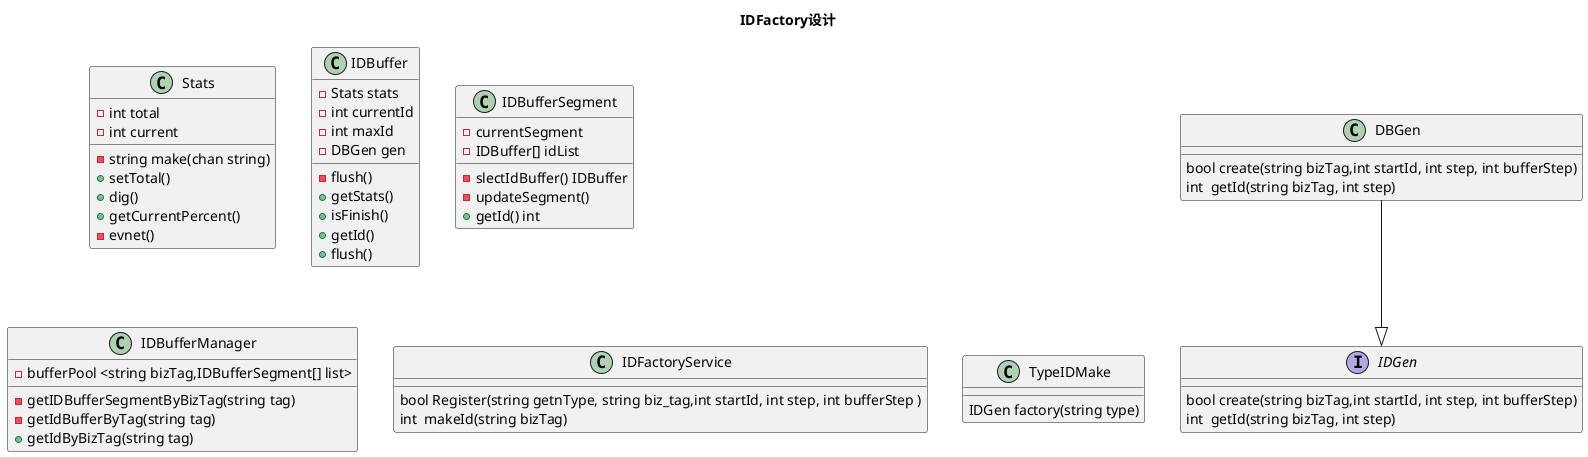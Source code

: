 @startuml
title IDFactory设计
class Stats {
  - int total
  - int current
  - string make(chan string)
  +setTotal()
  +dig()
  +getCurrentPercent()
  -evnet()
}
class IDBuffer {
  - Stats stats 
  - int currentId
  - int maxId
  - flush()
  + getStats()
  + isFinish()
  + getId()
  + flush()
  - DBGen gen
}
class IDBufferSegment{
    - currentSegment
    - IDBuffer[] idList 
    - slectIdBuffer() IDBuffer
    - updateSegment()
    + getId() int
}
class IDBufferManager {
    - bufferPool <string bizTag,IDBufferSegment[] list> 
    - getIDBufferSegmentByBizTag(string tag)
    - getIdBufferByTag(string tag)
    + getIdByBizTag(string tag)
}
class DBGen{
    bool create(string bizTag,int startId, int step, int bufferStep)
    int  getId(string bizTag, int step)
}
interface IDGen{
    bool create(string bizTag,int startId, int step, int bufferStep)
    int  getId(string bizTag, int step) 
}
class IDFactoryService{
    bool Register(string getnType, string biz_tag,int startId, int step, int bufferStep )
    int  makeId(string bizTag)
    
}
class TypeIDMake{
    IDGen factory(string type)
}
DBGen --|> IDGen


@enduml
